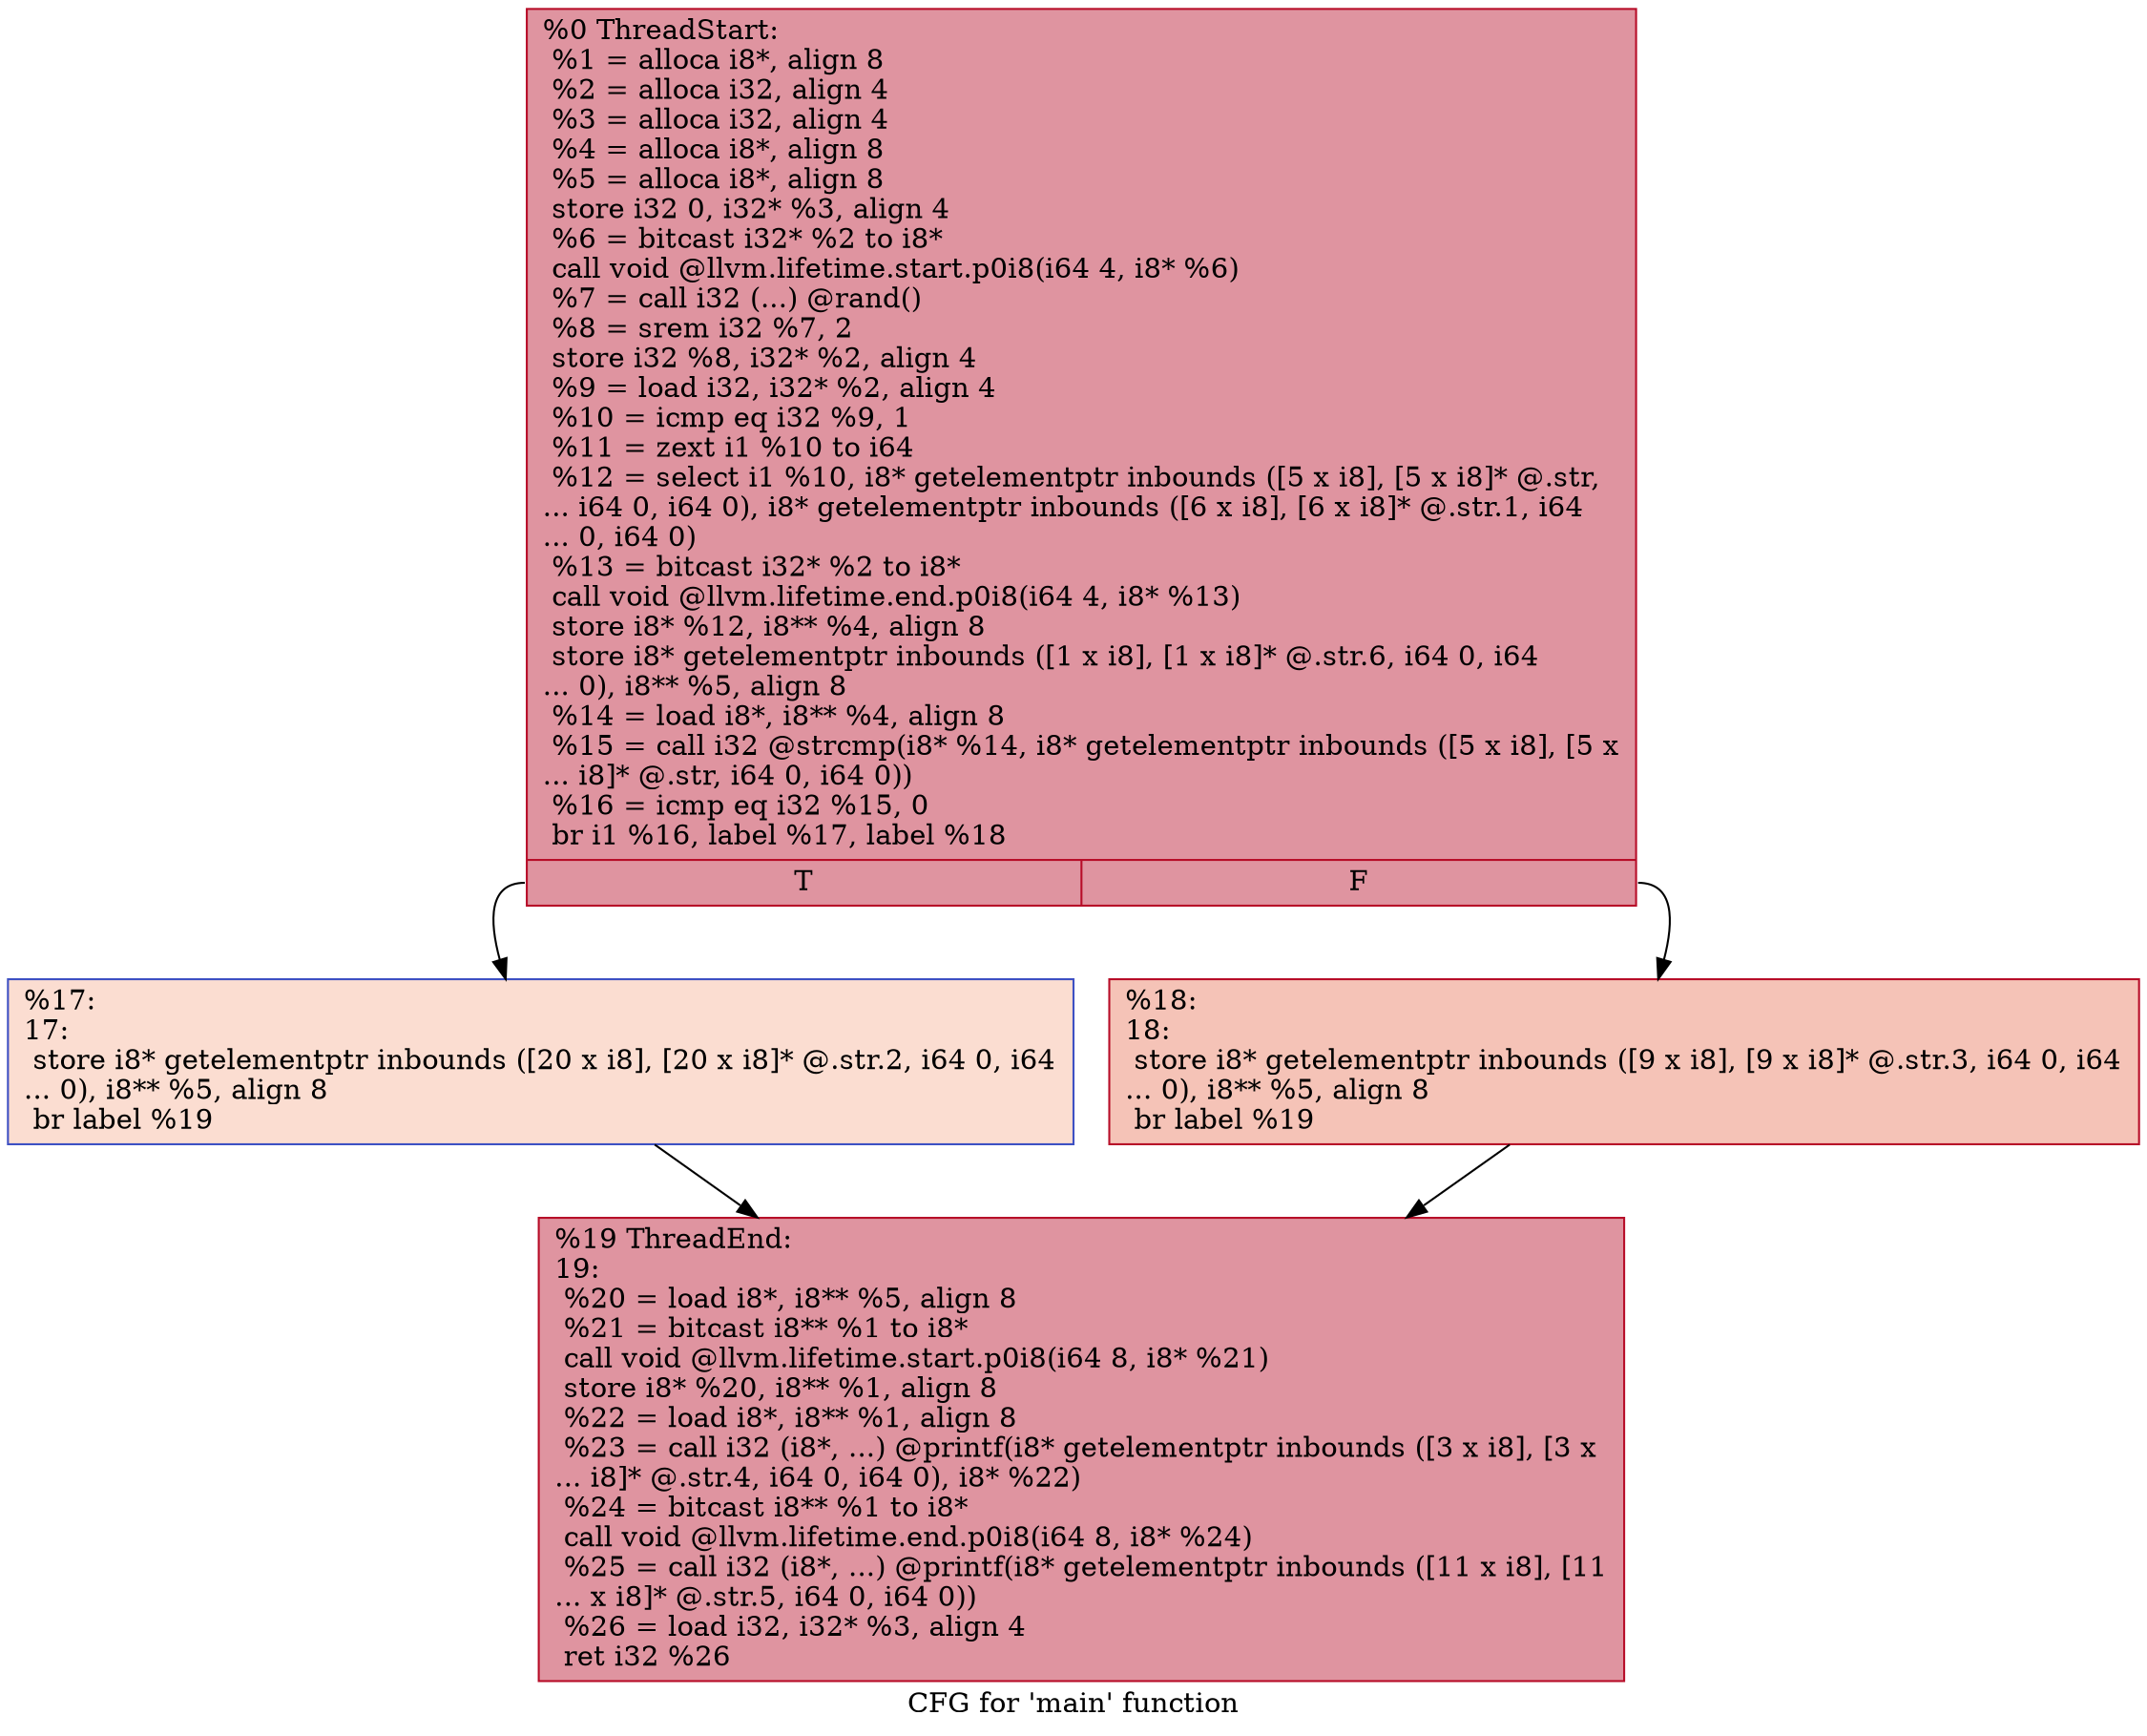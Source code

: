 digraph "CFG for 'main' function" {
	label="CFG for 'main' function";

	Node0x55d7cff5b5f0 [shape=record,color="#b70d28ff", style=filled, fillcolor="#b70d2870",label="{%0 ThreadStart:\l  %1 = alloca i8*, align 8\l  %2 = alloca i32, align 4\l  %3 = alloca i32, align 4\l  %4 = alloca i8*, align 8\l  %5 = alloca i8*, align 8\l  store i32 0, i32* %3, align 4\l  %6 = bitcast i32* %2 to i8*\l  call void @llvm.lifetime.start.p0i8(i64 4, i8* %6)\l  %7 = call i32 (...) @rand()\l  %8 = srem i32 %7, 2\l  store i32 %8, i32* %2, align 4\l  %9 = load i32, i32* %2, align 4\l  %10 = icmp eq i32 %9, 1\l  %11 = zext i1 %10 to i64\l  %12 = select i1 %10, i8* getelementptr inbounds ([5 x i8], [5 x i8]* @.str,\l... i64 0, i64 0), i8* getelementptr inbounds ([6 x i8], [6 x i8]* @.str.1, i64\l... 0, i64 0)\l  %13 = bitcast i32* %2 to i8*\l  call void @llvm.lifetime.end.p0i8(i64 4, i8* %13)\l  store i8* %12, i8** %4, align 8\l  store i8* getelementptr inbounds ([1 x i8], [1 x i8]* @.str.6, i64 0, i64\l... 0), i8** %5, align 8\l  %14 = load i8*, i8** %4, align 8\l  %15 = call i32 @strcmp(i8* %14, i8* getelementptr inbounds ([5 x i8], [5 x\l... i8]* @.str, i64 0, i64 0))\l  %16 = icmp eq i32 %15, 0\l  br i1 %16, label %17, label %18\l|{<s0>T|<s1>F}}"];
	Node0x55d7cff5b5f0:s0 -> Node0x55d7cff5be10;
	Node0x55d7cff5b5f0:s1 -> Node0x55d7cff5be60;
	Node0x55d7cff5be10 [shape=record,color="#3d50c3ff", style=filled, fillcolor="#f7b39670",label="{%17:\l17:                                               \l  store i8* getelementptr inbounds ([20 x i8], [20 x i8]* @.str.2, i64 0, i64\l... 0), i8** %5, align 8\l  br label %19\l}"];
	Node0x55d7cff5be10 -> Node0x55d7cff5c1a0;
	Node0x55d7cff5be60 [shape=record,color="#b70d28ff", style=filled, fillcolor="#e8765c70",label="{%18:\l18:                                               \l  store i8* getelementptr inbounds ([9 x i8], [9 x i8]* @.str.3, i64 0, i64\l... 0), i8** %5, align 8\l  br label %19\l}"];
	Node0x55d7cff5be60 -> Node0x55d7cff5c1a0;
	Node0x55d7cff5c1a0 [shape=record,color="#b70d28ff", style=filled, fillcolor="#b70d2870",label="{%19 ThreadEnd:\l19:                                               \l  %20 = load i8*, i8** %5, align 8\l  %21 = bitcast i8** %1 to i8*\l  call void @llvm.lifetime.start.p0i8(i64 8, i8* %21)\l  store i8* %20, i8** %1, align 8\l  %22 = load i8*, i8** %1, align 8\l  %23 = call i32 (i8*, ...) @printf(i8* getelementptr inbounds ([3 x i8], [3 x\l... i8]* @.str.4, i64 0, i64 0), i8* %22)\l  %24 = bitcast i8** %1 to i8*\l  call void @llvm.lifetime.end.p0i8(i64 8, i8* %24)\l  %25 = call i32 (i8*, ...) @printf(i8* getelementptr inbounds ([11 x i8], [11\l... x i8]* @.str.5, i64 0, i64 0))\l  %26 = load i32, i32* %3, align 4\l  ret i32 %26\l}"];
}
